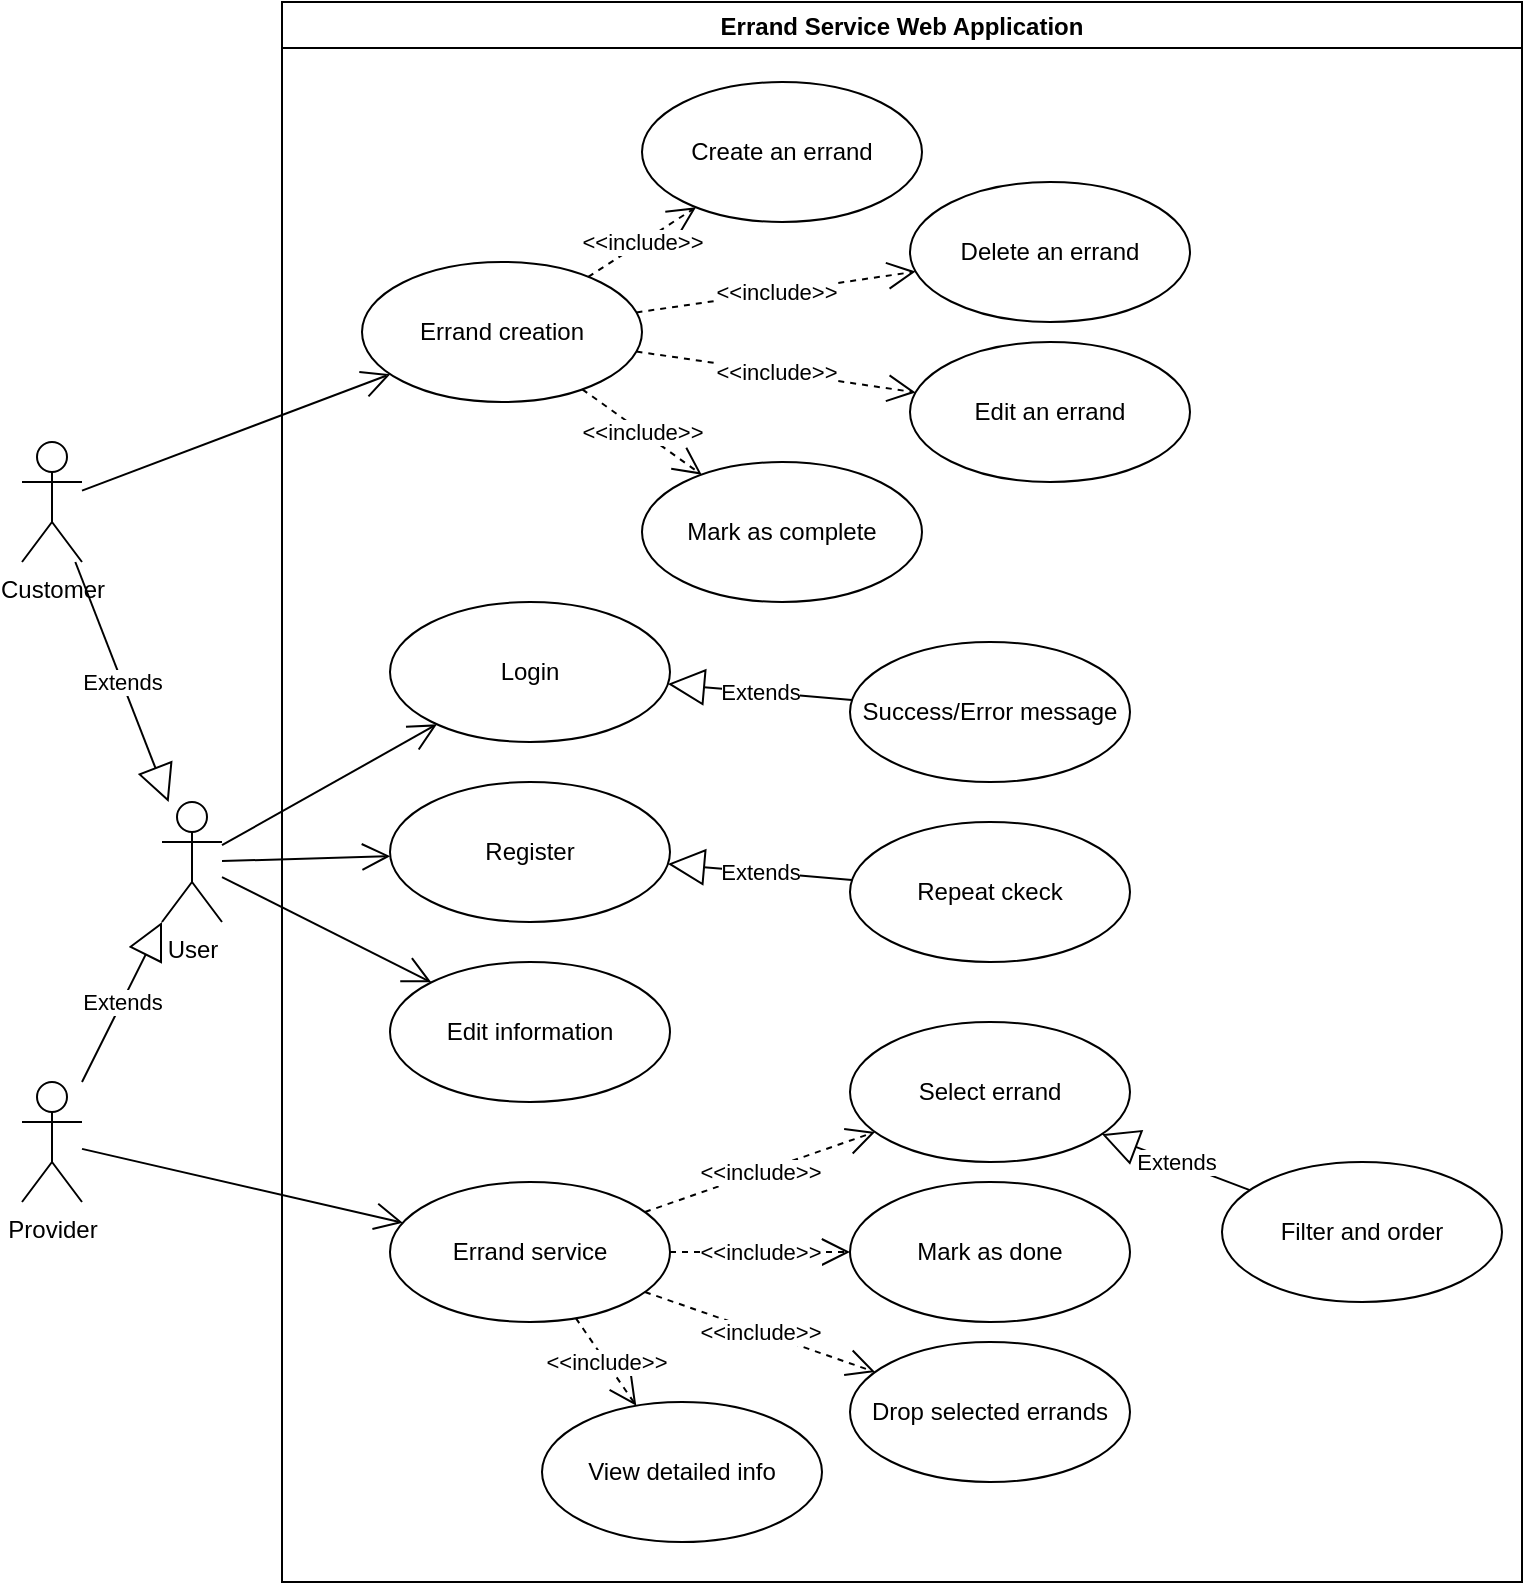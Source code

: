 <mxfile version="15.3.1" type="device"><diagram id="aIcCKquRsqH9I5QZ1UGT" name="Page-1"><mxGraphModel dx="1422" dy="762" grid="1" gridSize="10" guides="1" tooltips="1" connect="1" arrows="1" fold="1" page="1" pageScale="1" pageWidth="827" pageHeight="1169" math="0" shadow="0"><root><mxCell id="0"/><mxCell id="1" parent="0"/><mxCell id="Z_r4Djs5hRtPdUD62N-b-1" value="User" style="shape=umlActor;verticalLabelPosition=bottom;verticalAlign=top;html=1;outlineConnect=0;" parent="1" vertex="1"><mxGeometry x="110" y="510" width="30" height="60" as="geometry"/></mxCell><mxCell id="Z_r4Djs5hRtPdUD62N-b-2" value="Provider" style="shape=umlActor;verticalLabelPosition=bottom;verticalAlign=top;html=1;outlineConnect=0;" parent="1" vertex="1"><mxGeometry x="40" y="650" width="30" height="60" as="geometry"/></mxCell><mxCell id="Z_r4Djs5hRtPdUD62N-b-9" value="Errand Service Web Application" style="swimlane;" parent="1" vertex="1"><mxGeometry x="170" y="110" width="620" height="790" as="geometry"><mxRectangle x="380" y="310" width="130" height="23" as="alternateBounds"/></mxGeometry></mxCell><mxCell id="Z_r4Djs5hRtPdUD62N-b-22" value="Success/Error message" style="ellipse;whiteSpace=wrap;html=1;" parent="Z_r4Djs5hRtPdUD62N-b-9" vertex="1"><mxGeometry x="284" y="320" width="140" height="70" as="geometry"/></mxCell><mxCell id="Z_r4Djs5hRtPdUD62N-b-23" value="Register" style="ellipse;whiteSpace=wrap;html=1;" parent="Z_r4Djs5hRtPdUD62N-b-9" vertex="1"><mxGeometry x="54" y="390" width="140" height="70" as="geometry"/></mxCell><mxCell id="Z_r4Djs5hRtPdUD62N-b-24" value="Login" style="ellipse;whiteSpace=wrap;html=1;" parent="Z_r4Djs5hRtPdUD62N-b-9" vertex="1"><mxGeometry x="54" y="300" width="140" height="70" as="geometry"/></mxCell><mxCell id="Z_r4Djs5hRtPdUD62N-b-26" value="Repeat ckeck" style="ellipse;whiteSpace=wrap;html=1;" parent="Z_r4Djs5hRtPdUD62N-b-9" vertex="1"><mxGeometry x="284" y="410" width="140" height="70" as="geometry"/></mxCell><mxCell id="Z_r4Djs5hRtPdUD62N-b-33" value="Errand service" style="ellipse;whiteSpace=wrap;html=1;" parent="Z_r4Djs5hRtPdUD62N-b-9" vertex="1"><mxGeometry x="54" y="590" width="140" height="70" as="geometry"/></mxCell><mxCell id="Z_r4Djs5hRtPdUD62N-b-35" value="Errand creation" style="ellipse;whiteSpace=wrap;html=1;" parent="Z_r4Djs5hRtPdUD62N-b-9" vertex="1"><mxGeometry x="40" y="130" width="140" height="70" as="geometry"/></mxCell><mxCell id="Z_r4Djs5hRtPdUD62N-b-37" value="Select errand" style="ellipse;whiteSpace=wrap;html=1;" parent="Z_r4Djs5hRtPdUD62N-b-9" vertex="1"><mxGeometry x="284" y="510" width="140" height="70" as="geometry"/></mxCell><mxCell id="Z_r4Djs5hRtPdUD62N-b-38" value="Mark as done" style="ellipse;whiteSpace=wrap;html=1;" parent="Z_r4Djs5hRtPdUD62N-b-9" vertex="1"><mxGeometry x="284" y="590" width="140" height="70" as="geometry"/></mxCell><mxCell id="Z_r4Djs5hRtPdUD62N-b-39" value="Drop selected errands" style="ellipse;whiteSpace=wrap;html=1;" parent="Z_r4Djs5hRtPdUD62N-b-9" vertex="1"><mxGeometry x="284" y="670" width="140" height="70" as="geometry"/></mxCell><mxCell id="Z_r4Djs5hRtPdUD62N-b-40" value="&amp;lt;&amp;lt;include&amp;gt;&amp;gt;" style="endArrow=open;endSize=12;dashed=1;html=1;" parent="Z_r4Djs5hRtPdUD62N-b-9" source="Z_r4Djs5hRtPdUD62N-b-33" target="Z_r4Djs5hRtPdUD62N-b-37" edge="1"><mxGeometry width="160" relative="1" as="geometry"><mxPoint x="174.0" y="530.0" as="sourcePoint"/><mxPoint x="264.0" y="530.0" as="targetPoint"/></mxGeometry></mxCell><mxCell id="Z_r4Djs5hRtPdUD62N-b-41" value="&amp;lt;&amp;lt;include&amp;gt;&amp;gt;" style="endArrow=open;endSize=12;dashed=1;html=1;" parent="Z_r4Djs5hRtPdUD62N-b-9" source="Z_r4Djs5hRtPdUD62N-b-33" target="Z_r4Djs5hRtPdUD62N-b-38" edge="1"><mxGeometry width="160" relative="1" as="geometry"><mxPoint x="191.669" y="615.162" as="sourcePoint"/><mxPoint x="306.565" y="575.007" as="targetPoint"/></mxGeometry></mxCell><mxCell id="Z_r4Djs5hRtPdUD62N-b-42" value="&amp;lt;&amp;lt;include&amp;gt;&amp;gt;" style="endArrow=open;endSize=12;dashed=1;html=1;" parent="Z_r4Djs5hRtPdUD62N-b-9" source="Z_r4Djs5hRtPdUD62N-b-33" target="Z_r4Djs5hRtPdUD62N-b-39" edge="1"><mxGeometry width="160" relative="1" as="geometry"><mxPoint x="183.999" y="725.082" as="sourcePoint"/><mxPoint x="298.895" y="684.927" as="targetPoint"/></mxGeometry></mxCell><mxCell id="Z_r4Djs5hRtPdUD62N-b-43" value="Create an errand" style="ellipse;whiteSpace=wrap;html=1;" parent="Z_r4Djs5hRtPdUD62N-b-9" vertex="1"><mxGeometry x="180" y="40" width="140" height="70" as="geometry"/></mxCell><mxCell id="Z_r4Djs5hRtPdUD62N-b-44" value="Delete an errand" style="ellipse;whiteSpace=wrap;html=1;" parent="Z_r4Djs5hRtPdUD62N-b-9" vertex="1"><mxGeometry x="314" y="90" width="140" height="70" as="geometry"/></mxCell><mxCell id="Z_r4Djs5hRtPdUD62N-b-45" value="Edit an errand" style="ellipse;whiteSpace=wrap;html=1;" parent="Z_r4Djs5hRtPdUD62N-b-9" vertex="1"><mxGeometry x="314" y="170" width="140" height="70" as="geometry"/></mxCell><mxCell id="Z_r4Djs5hRtPdUD62N-b-47" value="Edit information" style="ellipse;whiteSpace=wrap;html=1;" parent="Z_r4Djs5hRtPdUD62N-b-9" vertex="1"><mxGeometry x="54" y="480" width="140" height="70" as="geometry"/></mxCell><mxCell id="Z_r4Djs5hRtPdUD62N-b-46" value="Mark as complete" style="ellipse;whiteSpace=wrap;html=1;" parent="Z_r4Djs5hRtPdUD62N-b-9" vertex="1"><mxGeometry x="180" y="230" width="140" height="70" as="geometry"/></mxCell><mxCell id="Z_r4Djs5hRtPdUD62N-b-51" value="&amp;lt;&amp;lt;include&amp;gt;&amp;gt;" style="endArrow=open;endSize=12;dashed=1;html=1;" parent="Z_r4Djs5hRtPdUD62N-b-9" source="Z_r4Djs5hRtPdUD62N-b-35" target="Z_r4Djs5hRtPdUD62N-b-44" edge="1"><mxGeometry width="160" relative="1" as="geometry"><mxPoint x="185.999" y="190.002" as="sourcePoint"/><mxPoint x="300.895" y="149.847" as="targetPoint"/></mxGeometry></mxCell><mxCell id="Z_r4Djs5hRtPdUD62N-b-52" value="&amp;lt;&amp;lt;include&amp;gt;&amp;gt;" style="endArrow=open;endSize=12;dashed=1;html=1;" parent="Z_r4Djs5hRtPdUD62N-b-9" source="Z_r4Djs5hRtPdUD62N-b-35" target="Z_r4Djs5hRtPdUD62N-b-45" edge="1"><mxGeometry width="160" relative="1" as="geometry"><mxPoint x="190.233" y="190.505" as="sourcePoint"/><mxPoint x="329.769" y="169.996" as="targetPoint"/></mxGeometry></mxCell><mxCell id="Z_r4Djs5hRtPdUD62N-b-53" value="&amp;lt;&amp;lt;include&amp;gt;&amp;gt;" style="endArrow=open;endSize=12;dashed=1;html=1;" parent="Z_r4Djs5hRtPdUD62N-b-9" source="Z_r4Djs5hRtPdUD62N-b-35" target="Z_r4Djs5hRtPdUD62N-b-43" edge="1"><mxGeometry width="160" relative="1" as="geometry"><mxPoint x="40.003" y="89.995" as="sourcePoint"/><mxPoint x="179.539" y="69.486" as="targetPoint"/></mxGeometry></mxCell><mxCell id="Z_r4Djs5hRtPdUD62N-b-54" value="&amp;lt;&amp;lt;include&amp;gt;&amp;gt;" style="endArrow=open;endSize=12;dashed=1;html=1;" parent="Z_r4Djs5hRtPdUD62N-b-9" source="Z_r4Djs5hRtPdUD62N-b-35" target="Z_r4Djs5hRtPdUD62N-b-46" edge="1"><mxGeometry width="160" relative="1" as="geometry"><mxPoint x="314.003" y="280.505" as="sourcePoint"/><mxPoint x="453.539" y="259.996" as="targetPoint"/></mxGeometry></mxCell><mxCell id="Mhy7XlPQoRLC4PsNy30V-1" value="Extends" style="endArrow=block;endSize=16;endFill=0;html=1;" parent="Z_r4Djs5hRtPdUD62N-b-9" source="Z_r4Djs5hRtPdUD62N-b-22" target="Z_r4Djs5hRtPdUD62N-b-24" edge="1"><mxGeometry width="160" relative="1" as="geometry"><mxPoint x="160" y="400" as="sourcePoint"/><mxPoint x="320" y="400" as="targetPoint"/></mxGeometry></mxCell><mxCell id="Mhy7XlPQoRLC4PsNy30V-2" value="Extends" style="endArrow=block;endSize=16;endFill=0;html=1;" parent="Z_r4Djs5hRtPdUD62N-b-9" source="Z_r4Djs5hRtPdUD62N-b-26" target="Z_r4Djs5hRtPdUD62N-b-23" edge="1"><mxGeometry width="160" relative="1" as="geometry"><mxPoint x="294" y="365" as="sourcePoint"/><mxPoint x="204" y="365" as="targetPoint"/></mxGeometry></mxCell><mxCell id="fuL5t3QJNj1bG6Rq1Y0h-2" value="Filter and order" style="ellipse;whiteSpace=wrap;html=1;" vertex="1" parent="Z_r4Djs5hRtPdUD62N-b-9"><mxGeometry x="470" y="580" width="140" height="70" as="geometry"/></mxCell><mxCell id="fuL5t3QJNj1bG6Rq1Y0h-3" value="Extends" style="endArrow=block;endSize=16;endFill=0;html=1;" edge="1" parent="Z_r4Djs5hRtPdUD62N-b-9" source="fuL5t3QJNj1bG6Rq1Y0h-2" target="Z_r4Djs5hRtPdUD62N-b-37"><mxGeometry width="160" relative="1" as="geometry"><mxPoint x="295.035" y="449.003" as="sourcePoint"/><mxPoint x="202.965" y="440.997" as="targetPoint"/></mxGeometry></mxCell><mxCell id="fuL5t3QJNj1bG6Rq1Y0h-5" value="View detailed info" style="ellipse;whiteSpace=wrap;html=1;" vertex="1" parent="Z_r4Djs5hRtPdUD62N-b-9"><mxGeometry x="130" y="700" width="140" height="70" as="geometry"/></mxCell><mxCell id="fuL5t3QJNj1bG6Rq1Y0h-4" value="&amp;lt;&amp;lt;include&amp;gt;&amp;gt;" style="endArrow=open;endSize=12;dashed=1;html=1;" edge="1" parent="Z_r4Djs5hRtPdUD62N-b-9" source="Z_r4Djs5hRtPdUD62N-b-33" target="fuL5t3QJNj1bG6Rq1Y0h-5"><mxGeometry width="160" relative="1" as="geometry"><mxPoint x="191.409" y="655.026" as="sourcePoint"/><mxPoint x="140" y="710" as="targetPoint"/></mxGeometry></mxCell><mxCell id="Z_r4Djs5hRtPdUD62N-b-27" value="" style="endArrow=open;endFill=1;endSize=12;html=1;" parent="1" source="Z_r4Djs5hRtPdUD62N-b-1" target="Z_r4Djs5hRtPdUD62N-b-24" edge="1"><mxGeometry width="160" relative="1" as="geometry"><mxPoint x="380" y="530" as="sourcePoint"/><mxPoint x="540" y="530" as="targetPoint"/></mxGeometry></mxCell><mxCell id="Z_r4Djs5hRtPdUD62N-b-28" value="Extends" style="endArrow=block;endSize=16;endFill=0;html=1;" parent="1" source="Z_r4Djs5hRtPdUD62N-b-30" target="Z_r4Djs5hRtPdUD62N-b-1" edge="1"><mxGeometry width="160" relative="1" as="geometry"><mxPoint x="305" y="840" as="sourcePoint"/><mxPoint x="465" y="840" as="targetPoint"/></mxGeometry></mxCell><mxCell id="Z_r4Djs5hRtPdUD62N-b-30" value="Customer" style="shape=umlActor;verticalLabelPosition=bottom;verticalAlign=top;html=1;outlineConnect=0;" parent="1" vertex="1"><mxGeometry x="40" y="330" width="30" height="60" as="geometry"/></mxCell><mxCell id="Z_r4Djs5hRtPdUD62N-b-31" value="Extends" style="endArrow=block;endSize=16;endFill=0;html=1;" parent="1" source="Z_r4Djs5hRtPdUD62N-b-2" target="Z_r4Djs5hRtPdUD62N-b-1" edge="1"><mxGeometry width="160" relative="1" as="geometry"><mxPoint x="140" y="480" as="sourcePoint"/><mxPoint x="140" y="610.0" as="targetPoint"/></mxGeometry></mxCell><mxCell id="Z_r4Djs5hRtPdUD62N-b-32" value="" style="endArrow=open;endFill=1;endSize=12;html=1;" parent="1" source="Z_r4Djs5hRtPdUD62N-b-1" target="Z_r4Djs5hRtPdUD62N-b-23" edge="1"><mxGeometry width="160" relative="1" as="geometry"><mxPoint x="220" y="566.212" as="sourcePoint"/><mxPoint x="306.382" y="530.0" as="targetPoint"/></mxGeometry></mxCell><mxCell id="Z_r4Djs5hRtPdUD62N-b-34" value="" style="endArrow=open;endFill=1;endSize=12;html=1;" parent="1" source="Z_r4Djs5hRtPdUD62N-b-2" target="Z_r4Djs5hRtPdUD62N-b-33" edge="1"><mxGeometry width="160" relative="1" as="geometry"><mxPoint x="150" y="529.998" as="sourcePoint"/><mxPoint x="238.508" y="554.176" as="targetPoint"/></mxGeometry></mxCell><mxCell id="Z_r4Djs5hRtPdUD62N-b-36" value="" style="endArrow=open;endFill=1;endSize=12;html=1;" parent="1" source="Z_r4Djs5hRtPdUD62N-b-30" target="Z_r4Djs5hRtPdUD62N-b-35" edge="1"><mxGeometry width="160" relative="1" as="geometry"><mxPoint x="150" y="434.73" as="sourcePoint"/><mxPoint x="250.627" y="466.461" as="targetPoint"/></mxGeometry></mxCell><mxCell id="Z_r4Djs5hRtPdUD62N-b-49" value="" style="endArrow=open;endFill=1;endSize=12;html=1;" parent="1" source="Z_r4Djs5hRtPdUD62N-b-1" target="Z_r4Djs5hRtPdUD62N-b-47" edge="1"><mxGeometry width="160" relative="1" as="geometry"><mxPoint x="150" y="558.651" as="sourcePoint"/><mxPoint x="253.987" y="618.624" as="targetPoint"/></mxGeometry></mxCell></root></mxGraphModel></diagram></mxfile>